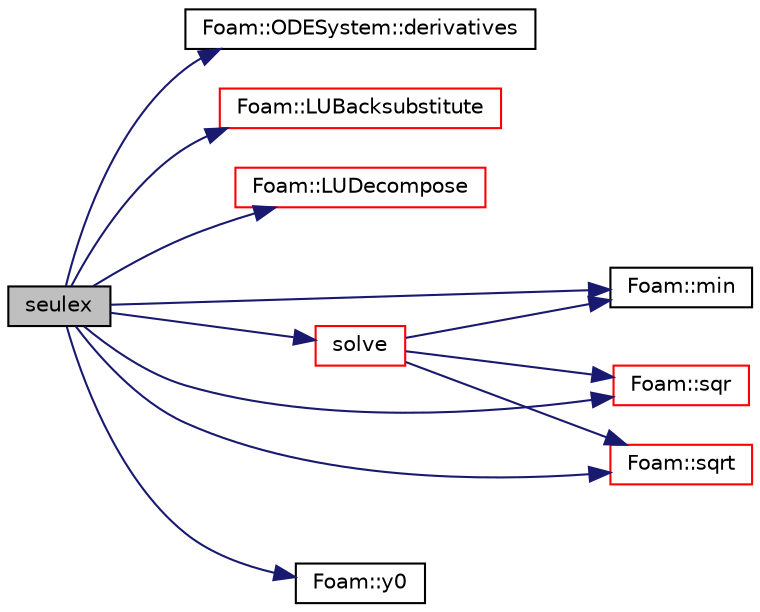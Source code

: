 digraph "seulex"
{
  bgcolor="transparent";
  edge [fontname="Helvetica",fontsize="10",labelfontname="Helvetica",labelfontsize="10"];
  node [fontname="Helvetica",fontsize="10",shape=record];
  rankdir="LR";
  Node1 [label="seulex",height=0.2,width=0.4,color="black", fillcolor="grey75", style="filled", fontcolor="black"];
  Node1 -> Node2 [color="midnightblue",fontsize="10",style="solid",fontname="Helvetica"];
  Node2 [label="Foam::ODESystem::derivatives",height=0.2,width=0.4,color="black",URL="$a01733.html#a61c440f0731f0aa353bfa5922821ebb5",tooltip="Calculate the derivatives in dydx. "];
  Node1 -> Node3 [color="midnightblue",fontsize="10",style="solid",fontname="Helvetica"];
  Node3 [label="Foam::LUBacksubstitute",height=0.2,width=0.4,color="red",URL="$a10974.html#a3a4fbcdd330a7cdba4ce12676ad9cb3e",tooltip="LU back-substitution with given source, returning the solution. "];
  Node1 -> Node4 [color="midnightblue",fontsize="10",style="solid",fontname="Helvetica"];
  Node4 [label="Foam::LUDecompose",height=0.2,width=0.4,color="red",URL="$a10974.html#a4c90a8a26de44c9bed71aef2138ce997",tooltip="LU decompose the matrix with pivoting. "];
  Node1 -> Node5 [color="midnightblue",fontsize="10",style="solid",fontname="Helvetica"];
  Node5 [label="Foam::min",height=0.2,width=0.4,color="black",URL="$a10974.html#a253e112ad2d56d96230ff39ea7f442dc"];
  Node1 -> Node6 [color="midnightblue",fontsize="10",style="solid",fontname="Helvetica"];
  Node6 [label="solve",height=0.2,width=0.4,color="red",URL="$a02347.html#a53c8ddf1354a8471a51f2e9842b9b2da",tooltip="Solve the ODE system and the update the state. "];
  Node6 -> Node5 [color="midnightblue",fontsize="10",style="solid",fontname="Helvetica"];
  Node6 -> Node7 [color="midnightblue",fontsize="10",style="solid",fontname="Helvetica"];
  Node7 [label="Foam::sqr",height=0.2,width=0.4,color="red",URL="$a10974.html#a277dc11c581d53826ab5090b08f3b17b"];
  Node6 -> Node8 [color="midnightblue",fontsize="10",style="solid",fontname="Helvetica"];
  Node8 [label="Foam::sqrt",height=0.2,width=0.4,color="red",URL="$a10974.html#a8616bd62eebf2342a80222fecb1bda71"];
  Node1 -> Node7 [color="midnightblue",fontsize="10",style="solid",fontname="Helvetica"];
  Node1 -> Node8 [color="midnightblue",fontsize="10",style="solid",fontname="Helvetica"];
  Node1 -> Node9 [color="midnightblue",fontsize="10",style="solid",fontname="Helvetica"];
  Node9 [label="Foam::y0",height=0.2,width=0.4,color="black",URL="$a10974.html#a30cc5927b23ad62902bfeab8cc64ef1b"];
}
